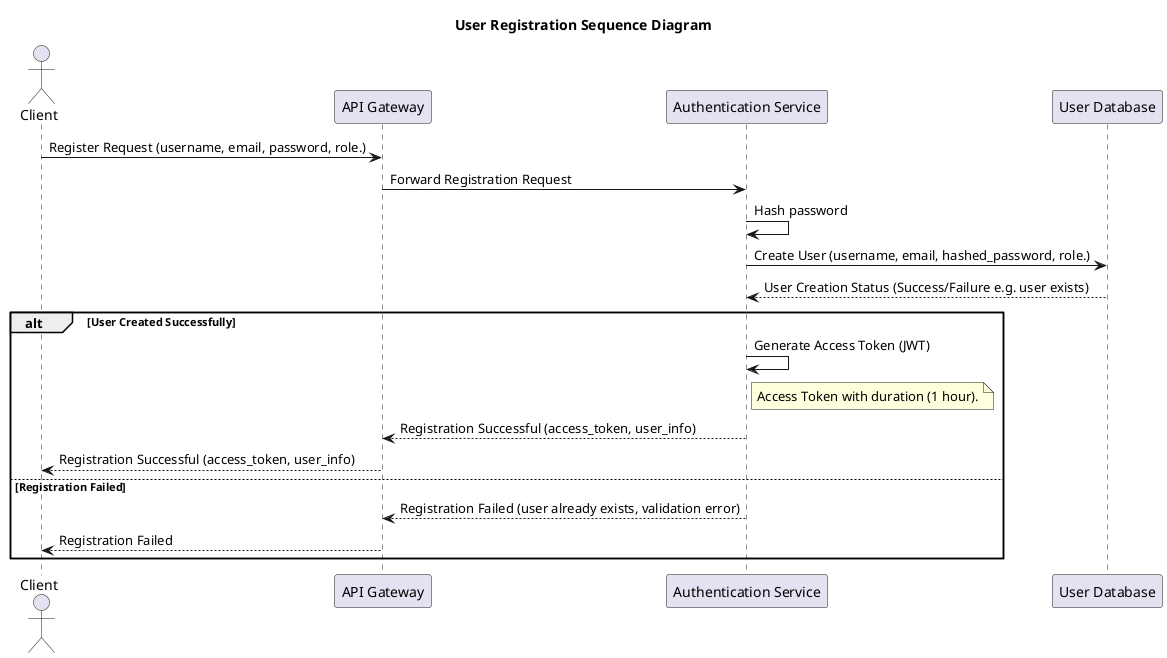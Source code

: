 @startuml
title User Registration Sequence Diagram

actor Client
participant "API Gateway" as APIGateway
participant "Authentication Service" as AuthService
participant "User Database" as UserDB

Client -> APIGateway: Register Request (username, email, password, role.)
APIGateway -> AuthService: Forward Registration Request

AuthService -> AuthService: Hash password

AuthService -> UserDB: Create User (username, email, hashed_password, role.)
UserDB --> AuthService: User Creation Status (Success/Failure e.g. user exists)

alt User Created Successfully
    AuthService -> AuthService: Generate Access Token (JWT)
    note right of AuthService: Access Token with duration (1 hour).
    AuthService --> APIGateway: Registration Successful (access_token, user_info)
    APIGateway --> Client: Registration Successful (access_token, user_info)
else Registration Failed
    AuthService --> APIGateway: Registration Failed (user already exists, validation error)
    APIGateway --> Client: Registration Failed
end

@enduml 